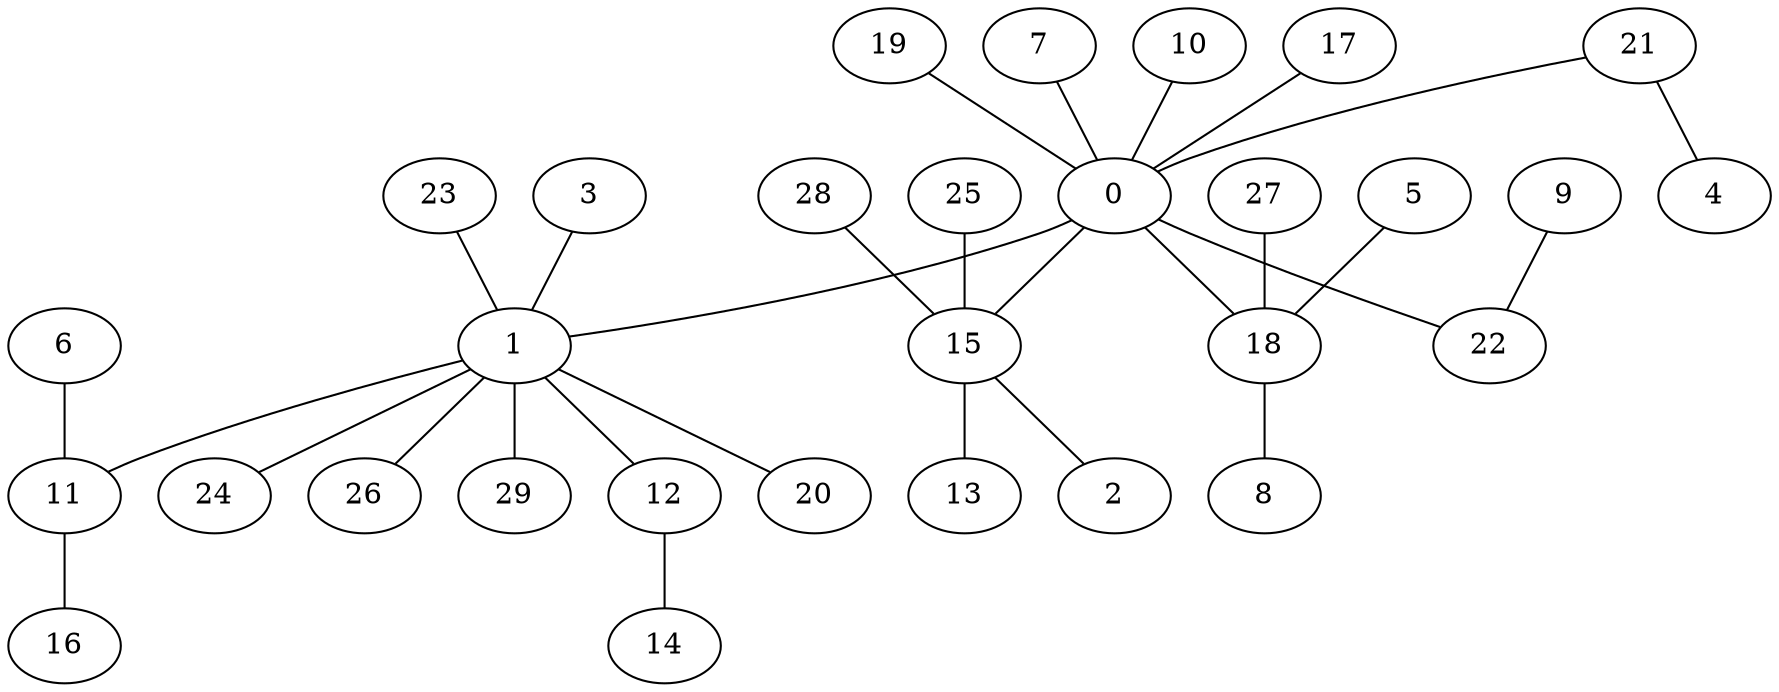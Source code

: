 graph BFS_grafoGilbert_30_14  {
0;
1;
15;
18;
22;
7;
10;
17;
19;
21;
11;
12;
20;
24;
26;
29;
3;
23;
2;
13;
25;
28;
5;
8;
27;
9;
4;
6;
16;
14;
0 -- 1;
0 -- 15;
0 -- 18;
0 -- 22;
7 -- 0;
10 -- 0;
17 -- 0;
19 -- 0;
21 -- 0;
1 -- 11;
1 -- 12;
1 -- 20;
1 -- 24;
1 -- 26;
1 -- 29;
3 -- 1;
23 -- 1;
15 -- 2;
15 -- 13;
25 -- 15;
28 -- 15;
5 -- 18;
18 -- 8;
27 -- 18;
9 -- 22;
21 -- 4;
6 -- 11;
11 -- 16;
12 -- 14;
}